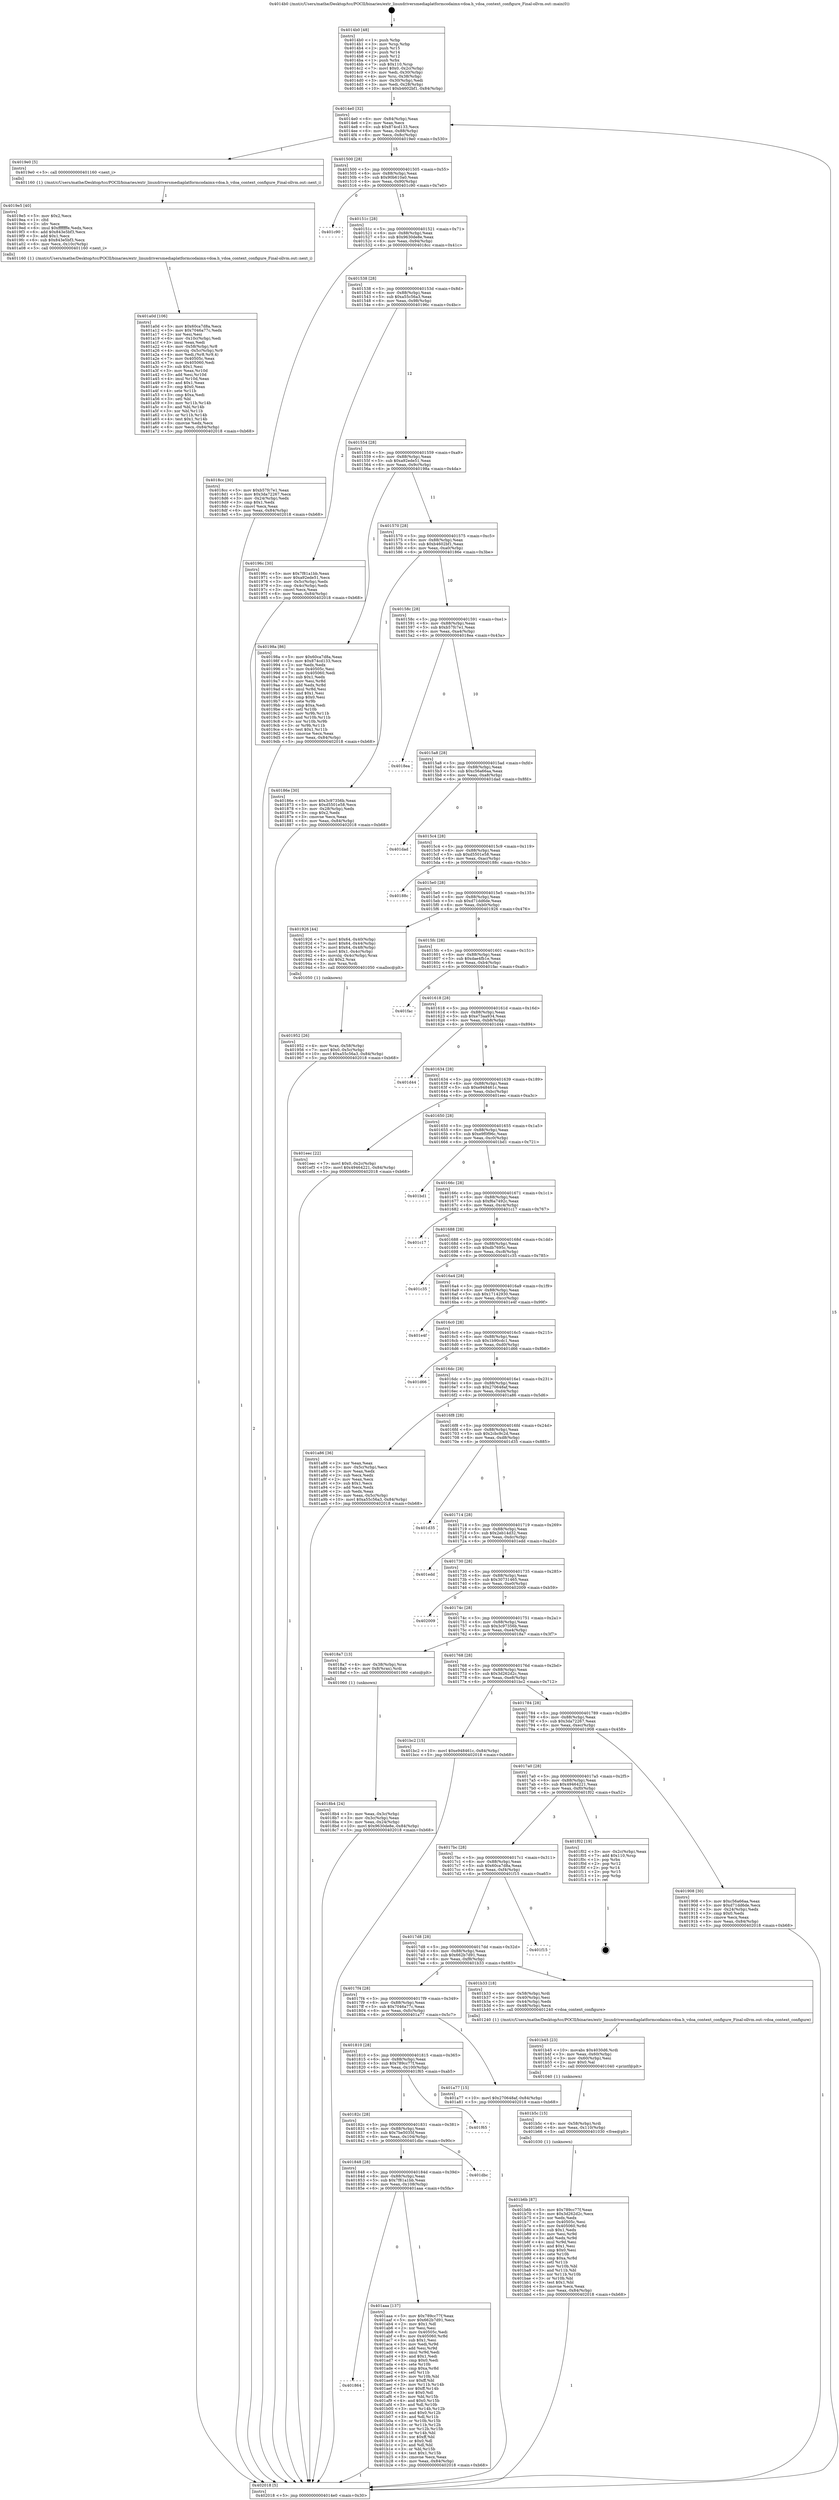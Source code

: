 digraph "0x4014b0" {
  label = "0x4014b0 (/mnt/c/Users/mathe/Desktop/tcc/POCII/binaries/extr_linuxdriversmediaplatformcodaimx-vdoa.h_vdoa_context_configure_Final-ollvm.out::main(0))"
  labelloc = "t"
  node[shape=record]

  Entry [label="",width=0.3,height=0.3,shape=circle,fillcolor=black,style=filled]
  "0x4014e0" [label="{
     0x4014e0 [32]\l
     | [instrs]\l
     &nbsp;&nbsp;0x4014e0 \<+6\>: mov -0x84(%rbp),%eax\l
     &nbsp;&nbsp;0x4014e6 \<+2\>: mov %eax,%ecx\l
     &nbsp;&nbsp;0x4014e8 \<+6\>: sub $0x874cd133,%ecx\l
     &nbsp;&nbsp;0x4014ee \<+6\>: mov %eax,-0x88(%rbp)\l
     &nbsp;&nbsp;0x4014f4 \<+6\>: mov %ecx,-0x8c(%rbp)\l
     &nbsp;&nbsp;0x4014fa \<+6\>: je 00000000004019e0 \<main+0x530\>\l
  }"]
  "0x4019e0" [label="{
     0x4019e0 [5]\l
     | [instrs]\l
     &nbsp;&nbsp;0x4019e0 \<+5\>: call 0000000000401160 \<next_i\>\l
     | [calls]\l
     &nbsp;&nbsp;0x401160 \{1\} (/mnt/c/Users/mathe/Desktop/tcc/POCII/binaries/extr_linuxdriversmediaplatformcodaimx-vdoa.h_vdoa_context_configure_Final-ollvm.out::next_i)\l
  }"]
  "0x401500" [label="{
     0x401500 [28]\l
     | [instrs]\l
     &nbsp;&nbsp;0x401500 \<+5\>: jmp 0000000000401505 \<main+0x55\>\l
     &nbsp;&nbsp;0x401505 \<+6\>: mov -0x88(%rbp),%eax\l
     &nbsp;&nbsp;0x40150b \<+5\>: sub $0x90b610a0,%eax\l
     &nbsp;&nbsp;0x401510 \<+6\>: mov %eax,-0x90(%rbp)\l
     &nbsp;&nbsp;0x401516 \<+6\>: je 0000000000401c90 \<main+0x7e0\>\l
  }"]
  Exit [label="",width=0.3,height=0.3,shape=circle,fillcolor=black,style=filled,peripheries=2]
  "0x401c90" [label="{
     0x401c90\l
  }", style=dashed]
  "0x40151c" [label="{
     0x40151c [28]\l
     | [instrs]\l
     &nbsp;&nbsp;0x40151c \<+5\>: jmp 0000000000401521 \<main+0x71\>\l
     &nbsp;&nbsp;0x401521 \<+6\>: mov -0x88(%rbp),%eax\l
     &nbsp;&nbsp;0x401527 \<+5\>: sub $0x9630de8e,%eax\l
     &nbsp;&nbsp;0x40152c \<+6\>: mov %eax,-0x94(%rbp)\l
     &nbsp;&nbsp;0x401532 \<+6\>: je 00000000004018cc \<main+0x41c\>\l
  }"]
  "0x401b6b" [label="{
     0x401b6b [87]\l
     | [instrs]\l
     &nbsp;&nbsp;0x401b6b \<+5\>: mov $0x789cc77f,%eax\l
     &nbsp;&nbsp;0x401b70 \<+5\>: mov $0x3d262d2c,%ecx\l
     &nbsp;&nbsp;0x401b75 \<+2\>: xor %edx,%edx\l
     &nbsp;&nbsp;0x401b77 \<+7\>: mov 0x40505c,%esi\l
     &nbsp;&nbsp;0x401b7e \<+8\>: mov 0x405060,%r8d\l
     &nbsp;&nbsp;0x401b86 \<+3\>: sub $0x1,%edx\l
     &nbsp;&nbsp;0x401b89 \<+3\>: mov %esi,%r9d\l
     &nbsp;&nbsp;0x401b8c \<+3\>: add %edx,%r9d\l
     &nbsp;&nbsp;0x401b8f \<+4\>: imul %r9d,%esi\l
     &nbsp;&nbsp;0x401b93 \<+3\>: and $0x1,%esi\l
     &nbsp;&nbsp;0x401b96 \<+3\>: cmp $0x0,%esi\l
     &nbsp;&nbsp;0x401b99 \<+4\>: sete %r10b\l
     &nbsp;&nbsp;0x401b9d \<+4\>: cmp $0xa,%r8d\l
     &nbsp;&nbsp;0x401ba1 \<+4\>: setl %r11b\l
     &nbsp;&nbsp;0x401ba5 \<+3\>: mov %r10b,%bl\l
     &nbsp;&nbsp;0x401ba8 \<+3\>: and %r11b,%bl\l
     &nbsp;&nbsp;0x401bab \<+3\>: xor %r11b,%r10b\l
     &nbsp;&nbsp;0x401bae \<+3\>: or %r10b,%bl\l
     &nbsp;&nbsp;0x401bb1 \<+3\>: test $0x1,%bl\l
     &nbsp;&nbsp;0x401bb4 \<+3\>: cmovne %ecx,%eax\l
     &nbsp;&nbsp;0x401bb7 \<+6\>: mov %eax,-0x84(%rbp)\l
     &nbsp;&nbsp;0x401bbd \<+5\>: jmp 0000000000402018 \<main+0xb68\>\l
  }"]
  "0x4018cc" [label="{
     0x4018cc [30]\l
     | [instrs]\l
     &nbsp;&nbsp;0x4018cc \<+5\>: mov $0xb57fc7e1,%eax\l
     &nbsp;&nbsp;0x4018d1 \<+5\>: mov $0x3da72267,%ecx\l
     &nbsp;&nbsp;0x4018d6 \<+3\>: mov -0x24(%rbp),%edx\l
     &nbsp;&nbsp;0x4018d9 \<+3\>: cmp $0x1,%edx\l
     &nbsp;&nbsp;0x4018dc \<+3\>: cmovl %ecx,%eax\l
     &nbsp;&nbsp;0x4018df \<+6\>: mov %eax,-0x84(%rbp)\l
     &nbsp;&nbsp;0x4018e5 \<+5\>: jmp 0000000000402018 \<main+0xb68\>\l
  }"]
  "0x401538" [label="{
     0x401538 [28]\l
     | [instrs]\l
     &nbsp;&nbsp;0x401538 \<+5\>: jmp 000000000040153d \<main+0x8d\>\l
     &nbsp;&nbsp;0x40153d \<+6\>: mov -0x88(%rbp),%eax\l
     &nbsp;&nbsp;0x401543 \<+5\>: sub $0xa55c56a3,%eax\l
     &nbsp;&nbsp;0x401548 \<+6\>: mov %eax,-0x98(%rbp)\l
     &nbsp;&nbsp;0x40154e \<+6\>: je 000000000040196c \<main+0x4bc\>\l
  }"]
  "0x401b5c" [label="{
     0x401b5c [15]\l
     | [instrs]\l
     &nbsp;&nbsp;0x401b5c \<+4\>: mov -0x58(%rbp),%rdi\l
     &nbsp;&nbsp;0x401b60 \<+6\>: mov %eax,-0x110(%rbp)\l
     &nbsp;&nbsp;0x401b66 \<+5\>: call 0000000000401030 \<free@plt\>\l
     | [calls]\l
     &nbsp;&nbsp;0x401030 \{1\} (unknown)\l
  }"]
  "0x40196c" [label="{
     0x40196c [30]\l
     | [instrs]\l
     &nbsp;&nbsp;0x40196c \<+5\>: mov $0x7f81a1bb,%eax\l
     &nbsp;&nbsp;0x401971 \<+5\>: mov $0xa92ede51,%ecx\l
     &nbsp;&nbsp;0x401976 \<+3\>: mov -0x5c(%rbp),%edx\l
     &nbsp;&nbsp;0x401979 \<+3\>: cmp -0x4c(%rbp),%edx\l
     &nbsp;&nbsp;0x40197c \<+3\>: cmovl %ecx,%eax\l
     &nbsp;&nbsp;0x40197f \<+6\>: mov %eax,-0x84(%rbp)\l
     &nbsp;&nbsp;0x401985 \<+5\>: jmp 0000000000402018 \<main+0xb68\>\l
  }"]
  "0x401554" [label="{
     0x401554 [28]\l
     | [instrs]\l
     &nbsp;&nbsp;0x401554 \<+5\>: jmp 0000000000401559 \<main+0xa9\>\l
     &nbsp;&nbsp;0x401559 \<+6\>: mov -0x88(%rbp),%eax\l
     &nbsp;&nbsp;0x40155f \<+5\>: sub $0xa92ede51,%eax\l
     &nbsp;&nbsp;0x401564 \<+6\>: mov %eax,-0x9c(%rbp)\l
     &nbsp;&nbsp;0x40156a \<+6\>: je 000000000040198a \<main+0x4da\>\l
  }"]
  "0x401b45" [label="{
     0x401b45 [23]\l
     | [instrs]\l
     &nbsp;&nbsp;0x401b45 \<+10\>: movabs $0x4030d6,%rdi\l
     &nbsp;&nbsp;0x401b4f \<+3\>: mov %eax,-0x60(%rbp)\l
     &nbsp;&nbsp;0x401b52 \<+3\>: mov -0x60(%rbp),%esi\l
     &nbsp;&nbsp;0x401b55 \<+2\>: mov $0x0,%al\l
     &nbsp;&nbsp;0x401b57 \<+5\>: call 0000000000401040 \<printf@plt\>\l
     | [calls]\l
     &nbsp;&nbsp;0x401040 \{1\} (unknown)\l
  }"]
  "0x40198a" [label="{
     0x40198a [86]\l
     | [instrs]\l
     &nbsp;&nbsp;0x40198a \<+5\>: mov $0x60ca7d8a,%eax\l
     &nbsp;&nbsp;0x40198f \<+5\>: mov $0x874cd133,%ecx\l
     &nbsp;&nbsp;0x401994 \<+2\>: xor %edx,%edx\l
     &nbsp;&nbsp;0x401996 \<+7\>: mov 0x40505c,%esi\l
     &nbsp;&nbsp;0x40199d \<+7\>: mov 0x405060,%edi\l
     &nbsp;&nbsp;0x4019a4 \<+3\>: sub $0x1,%edx\l
     &nbsp;&nbsp;0x4019a7 \<+3\>: mov %esi,%r8d\l
     &nbsp;&nbsp;0x4019aa \<+3\>: add %edx,%r8d\l
     &nbsp;&nbsp;0x4019ad \<+4\>: imul %r8d,%esi\l
     &nbsp;&nbsp;0x4019b1 \<+3\>: and $0x1,%esi\l
     &nbsp;&nbsp;0x4019b4 \<+3\>: cmp $0x0,%esi\l
     &nbsp;&nbsp;0x4019b7 \<+4\>: sete %r9b\l
     &nbsp;&nbsp;0x4019bb \<+3\>: cmp $0xa,%edi\l
     &nbsp;&nbsp;0x4019be \<+4\>: setl %r10b\l
     &nbsp;&nbsp;0x4019c2 \<+3\>: mov %r9b,%r11b\l
     &nbsp;&nbsp;0x4019c5 \<+3\>: and %r10b,%r11b\l
     &nbsp;&nbsp;0x4019c8 \<+3\>: xor %r10b,%r9b\l
     &nbsp;&nbsp;0x4019cb \<+3\>: or %r9b,%r11b\l
     &nbsp;&nbsp;0x4019ce \<+4\>: test $0x1,%r11b\l
     &nbsp;&nbsp;0x4019d2 \<+3\>: cmovne %ecx,%eax\l
     &nbsp;&nbsp;0x4019d5 \<+6\>: mov %eax,-0x84(%rbp)\l
     &nbsp;&nbsp;0x4019db \<+5\>: jmp 0000000000402018 \<main+0xb68\>\l
  }"]
  "0x401570" [label="{
     0x401570 [28]\l
     | [instrs]\l
     &nbsp;&nbsp;0x401570 \<+5\>: jmp 0000000000401575 \<main+0xc5\>\l
     &nbsp;&nbsp;0x401575 \<+6\>: mov -0x88(%rbp),%eax\l
     &nbsp;&nbsp;0x40157b \<+5\>: sub $0xb4602bf1,%eax\l
     &nbsp;&nbsp;0x401580 \<+6\>: mov %eax,-0xa0(%rbp)\l
     &nbsp;&nbsp;0x401586 \<+6\>: je 000000000040186e \<main+0x3be\>\l
  }"]
  "0x401864" [label="{
     0x401864\l
  }", style=dashed]
  "0x40186e" [label="{
     0x40186e [30]\l
     | [instrs]\l
     &nbsp;&nbsp;0x40186e \<+5\>: mov $0x3c97356b,%eax\l
     &nbsp;&nbsp;0x401873 \<+5\>: mov $0xd5501e58,%ecx\l
     &nbsp;&nbsp;0x401878 \<+3\>: mov -0x28(%rbp),%edx\l
     &nbsp;&nbsp;0x40187b \<+3\>: cmp $0x2,%edx\l
     &nbsp;&nbsp;0x40187e \<+3\>: cmovne %ecx,%eax\l
     &nbsp;&nbsp;0x401881 \<+6\>: mov %eax,-0x84(%rbp)\l
     &nbsp;&nbsp;0x401887 \<+5\>: jmp 0000000000402018 \<main+0xb68\>\l
  }"]
  "0x40158c" [label="{
     0x40158c [28]\l
     | [instrs]\l
     &nbsp;&nbsp;0x40158c \<+5\>: jmp 0000000000401591 \<main+0xe1\>\l
     &nbsp;&nbsp;0x401591 \<+6\>: mov -0x88(%rbp),%eax\l
     &nbsp;&nbsp;0x401597 \<+5\>: sub $0xb57fc7e1,%eax\l
     &nbsp;&nbsp;0x40159c \<+6\>: mov %eax,-0xa4(%rbp)\l
     &nbsp;&nbsp;0x4015a2 \<+6\>: je 00000000004018ea \<main+0x43a\>\l
  }"]
  "0x402018" [label="{
     0x402018 [5]\l
     | [instrs]\l
     &nbsp;&nbsp;0x402018 \<+5\>: jmp 00000000004014e0 \<main+0x30\>\l
  }"]
  "0x4014b0" [label="{
     0x4014b0 [48]\l
     | [instrs]\l
     &nbsp;&nbsp;0x4014b0 \<+1\>: push %rbp\l
     &nbsp;&nbsp;0x4014b1 \<+3\>: mov %rsp,%rbp\l
     &nbsp;&nbsp;0x4014b4 \<+2\>: push %r15\l
     &nbsp;&nbsp;0x4014b6 \<+2\>: push %r14\l
     &nbsp;&nbsp;0x4014b8 \<+2\>: push %r12\l
     &nbsp;&nbsp;0x4014ba \<+1\>: push %rbx\l
     &nbsp;&nbsp;0x4014bb \<+7\>: sub $0x110,%rsp\l
     &nbsp;&nbsp;0x4014c2 \<+7\>: movl $0x0,-0x2c(%rbp)\l
     &nbsp;&nbsp;0x4014c9 \<+3\>: mov %edi,-0x30(%rbp)\l
     &nbsp;&nbsp;0x4014cc \<+4\>: mov %rsi,-0x38(%rbp)\l
     &nbsp;&nbsp;0x4014d0 \<+3\>: mov -0x30(%rbp),%edi\l
     &nbsp;&nbsp;0x4014d3 \<+3\>: mov %edi,-0x28(%rbp)\l
     &nbsp;&nbsp;0x4014d6 \<+10\>: movl $0xb4602bf1,-0x84(%rbp)\l
  }"]
  "0x401aaa" [label="{
     0x401aaa [137]\l
     | [instrs]\l
     &nbsp;&nbsp;0x401aaa \<+5\>: mov $0x789cc77f,%eax\l
     &nbsp;&nbsp;0x401aaf \<+5\>: mov $0x662b7d91,%ecx\l
     &nbsp;&nbsp;0x401ab4 \<+2\>: mov $0x1,%dl\l
     &nbsp;&nbsp;0x401ab6 \<+2\>: xor %esi,%esi\l
     &nbsp;&nbsp;0x401ab8 \<+7\>: mov 0x40505c,%edi\l
     &nbsp;&nbsp;0x401abf \<+8\>: mov 0x405060,%r8d\l
     &nbsp;&nbsp;0x401ac7 \<+3\>: sub $0x1,%esi\l
     &nbsp;&nbsp;0x401aca \<+3\>: mov %edi,%r9d\l
     &nbsp;&nbsp;0x401acd \<+3\>: add %esi,%r9d\l
     &nbsp;&nbsp;0x401ad0 \<+4\>: imul %r9d,%edi\l
     &nbsp;&nbsp;0x401ad4 \<+3\>: and $0x1,%edi\l
     &nbsp;&nbsp;0x401ad7 \<+3\>: cmp $0x0,%edi\l
     &nbsp;&nbsp;0x401ada \<+4\>: sete %r10b\l
     &nbsp;&nbsp;0x401ade \<+4\>: cmp $0xa,%r8d\l
     &nbsp;&nbsp;0x401ae2 \<+4\>: setl %r11b\l
     &nbsp;&nbsp;0x401ae6 \<+3\>: mov %r10b,%bl\l
     &nbsp;&nbsp;0x401ae9 \<+3\>: xor $0xff,%bl\l
     &nbsp;&nbsp;0x401aec \<+3\>: mov %r11b,%r14b\l
     &nbsp;&nbsp;0x401aef \<+4\>: xor $0xff,%r14b\l
     &nbsp;&nbsp;0x401af3 \<+3\>: xor $0x0,%dl\l
     &nbsp;&nbsp;0x401af6 \<+3\>: mov %bl,%r15b\l
     &nbsp;&nbsp;0x401af9 \<+4\>: and $0x0,%r15b\l
     &nbsp;&nbsp;0x401afd \<+3\>: and %dl,%r10b\l
     &nbsp;&nbsp;0x401b00 \<+3\>: mov %r14b,%r12b\l
     &nbsp;&nbsp;0x401b03 \<+4\>: and $0x0,%r12b\l
     &nbsp;&nbsp;0x401b07 \<+3\>: and %dl,%r11b\l
     &nbsp;&nbsp;0x401b0a \<+3\>: or %r10b,%r15b\l
     &nbsp;&nbsp;0x401b0d \<+3\>: or %r11b,%r12b\l
     &nbsp;&nbsp;0x401b10 \<+3\>: xor %r12b,%r15b\l
     &nbsp;&nbsp;0x401b13 \<+3\>: or %r14b,%bl\l
     &nbsp;&nbsp;0x401b16 \<+3\>: xor $0xff,%bl\l
     &nbsp;&nbsp;0x401b19 \<+3\>: or $0x0,%dl\l
     &nbsp;&nbsp;0x401b1c \<+2\>: and %dl,%bl\l
     &nbsp;&nbsp;0x401b1e \<+3\>: or %bl,%r15b\l
     &nbsp;&nbsp;0x401b21 \<+4\>: test $0x1,%r15b\l
     &nbsp;&nbsp;0x401b25 \<+3\>: cmovne %ecx,%eax\l
     &nbsp;&nbsp;0x401b28 \<+6\>: mov %eax,-0x84(%rbp)\l
     &nbsp;&nbsp;0x401b2e \<+5\>: jmp 0000000000402018 \<main+0xb68\>\l
  }"]
  "0x4018ea" [label="{
     0x4018ea\l
  }", style=dashed]
  "0x4015a8" [label="{
     0x4015a8 [28]\l
     | [instrs]\l
     &nbsp;&nbsp;0x4015a8 \<+5\>: jmp 00000000004015ad \<main+0xfd\>\l
     &nbsp;&nbsp;0x4015ad \<+6\>: mov -0x88(%rbp),%eax\l
     &nbsp;&nbsp;0x4015b3 \<+5\>: sub $0xc56a66aa,%eax\l
     &nbsp;&nbsp;0x4015b8 \<+6\>: mov %eax,-0xa8(%rbp)\l
     &nbsp;&nbsp;0x4015be \<+6\>: je 0000000000401dad \<main+0x8fd\>\l
  }"]
  "0x401848" [label="{
     0x401848 [28]\l
     | [instrs]\l
     &nbsp;&nbsp;0x401848 \<+5\>: jmp 000000000040184d \<main+0x39d\>\l
     &nbsp;&nbsp;0x40184d \<+6\>: mov -0x88(%rbp),%eax\l
     &nbsp;&nbsp;0x401853 \<+5\>: sub $0x7f81a1bb,%eax\l
     &nbsp;&nbsp;0x401858 \<+6\>: mov %eax,-0x108(%rbp)\l
     &nbsp;&nbsp;0x40185e \<+6\>: je 0000000000401aaa \<main+0x5fa\>\l
  }"]
  "0x401dad" [label="{
     0x401dad\l
  }", style=dashed]
  "0x4015c4" [label="{
     0x4015c4 [28]\l
     | [instrs]\l
     &nbsp;&nbsp;0x4015c4 \<+5\>: jmp 00000000004015c9 \<main+0x119\>\l
     &nbsp;&nbsp;0x4015c9 \<+6\>: mov -0x88(%rbp),%eax\l
     &nbsp;&nbsp;0x4015cf \<+5\>: sub $0xd5501e58,%eax\l
     &nbsp;&nbsp;0x4015d4 \<+6\>: mov %eax,-0xac(%rbp)\l
     &nbsp;&nbsp;0x4015da \<+6\>: je 000000000040188c \<main+0x3dc\>\l
  }"]
  "0x401dbc" [label="{
     0x401dbc\l
  }", style=dashed]
  "0x40188c" [label="{
     0x40188c\l
  }", style=dashed]
  "0x4015e0" [label="{
     0x4015e0 [28]\l
     | [instrs]\l
     &nbsp;&nbsp;0x4015e0 \<+5\>: jmp 00000000004015e5 \<main+0x135\>\l
     &nbsp;&nbsp;0x4015e5 \<+6\>: mov -0x88(%rbp),%eax\l
     &nbsp;&nbsp;0x4015eb \<+5\>: sub $0xd71dd6de,%eax\l
     &nbsp;&nbsp;0x4015f0 \<+6\>: mov %eax,-0xb0(%rbp)\l
     &nbsp;&nbsp;0x4015f6 \<+6\>: je 0000000000401926 \<main+0x476\>\l
  }"]
  "0x40182c" [label="{
     0x40182c [28]\l
     | [instrs]\l
     &nbsp;&nbsp;0x40182c \<+5\>: jmp 0000000000401831 \<main+0x381\>\l
     &nbsp;&nbsp;0x401831 \<+6\>: mov -0x88(%rbp),%eax\l
     &nbsp;&nbsp;0x401837 \<+5\>: sub $0x7be5035f,%eax\l
     &nbsp;&nbsp;0x40183c \<+6\>: mov %eax,-0x104(%rbp)\l
     &nbsp;&nbsp;0x401842 \<+6\>: je 0000000000401dbc \<main+0x90c\>\l
  }"]
  "0x401926" [label="{
     0x401926 [44]\l
     | [instrs]\l
     &nbsp;&nbsp;0x401926 \<+7\>: movl $0x64,-0x40(%rbp)\l
     &nbsp;&nbsp;0x40192d \<+7\>: movl $0x64,-0x44(%rbp)\l
     &nbsp;&nbsp;0x401934 \<+7\>: movl $0x64,-0x48(%rbp)\l
     &nbsp;&nbsp;0x40193b \<+7\>: movl $0x1,-0x4c(%rbp)\l
     &nbsp;&nbsp;0x401942 \<+4\>: movslq -0x4c(%rbp),%rax\l
     &nbsp;&nbsp;0x401946 \<+4\>: shl $0x2,%rax\l
     &nbsp;&nbsp;0x40194a \<+3\>: mov %rax,%rdi\l
     &nbsp;&nbsp;0x40194d \<+5\>: call 0000000000401050 \<malloc@plt\>\l
     | [calls]\l
     &nbsp;&nbsp;0x401050 \{1\} (unknown)\l
  }"]
  "0x4015fc" [label="{
     0x4015fc [28]\l
     | [instrs]\l
     &nbsp;&nbsp;0x4015fc \<+5\>: jmp 0000000000401601 \<main+0x151\>\l
     &nbsp;&nbsp;0x401601 \<+6\>: mov -0x88(%rbp),%eax\l
     &nbsp;&nbsp;0x401607 \<+5\>: sub $0xdae4fb1e,%eax\l
     &nbsp;&nbsp;0x40160c \<+6\>: mov %eax,-0xb4(%rbp)\l
     &nbsp;&nbsp;0x401612 \<+6\>: je 0000000000401fac \<main+0xafc\>\l
  }"]
  "0x401f65" [label="{
     0x401f65\l
  }", style=dashed]
  "0x401fac" [label="{
     0x401fac\l
  }", style=dashed]
  "0x401618" [label="{
     0x401618 [28]\l
     | [instrs]\l
     &nbsp;&nbsp;0x401618 \<+5\>: jmp 000000000040161d \<main+0x16d\>\l
     &nbsp;&nbsp;0x40161d \<+6\>: mov -0x88(%rbp),%eax\l
     &nbsp;&nbsp;0x401623 \<+5\>: sub $0xe73aa934,%eax\l
     &nbsp;&nbsp;0x401628 \<+6\>: mov %eax,-0xb8(%rbp)\l
     &nbsp;&nbsp;0x40162e \<+6\>: je 0000000000401d44 \<main+0x894\>\l
  }"]
  "0x401810" [label="{
     0x401810 [28]\l
     | [instrs]\l
     &nbsp;&nbsp;0x401810 \<+5\>: jmp 0000000000401815 \<main+0x365\>\l
     &nbsp;&nbsp;0x401815 \<+6\>: mov -0x88(%rbp),%eax\l
     &nbsp;&nbsp;0x40181b \<+5\>: sub $0x789cc77f,%eax\l
     &nbsp;&nbsp;0x401820 \<+6\>: mov %eax,-0x100(%rbp)\l
     &nbsp;&nbsp;0x401826 \<+6\>: je 0000000000401f65 \<main+0xab5\>\l
  }"]
  "0x401d44" [label="{
     0x401d44\l
  }", style=dashed]
  "0x401634" [label="{
     0x401634 [28]\l
     | [instrs]\l
     &nbsp;&nbsp;0x401634 \<+5\>: jmp 0000000000401639 \<main+0x189\>\l
     &nbsp;&nbsp;0x401639 \<+6\>: mov -0x88(%rbp),%eax\l
     &nbsp;&nbsp;0x40163f \<+5\>: sub $0xe948461c,%eax\l
     &nbsp;&nbsp;0x401644 \<+6\>: mov %eax,-0xbc(%rbp)\l
     &nbsp;&nbsp;0x40164a \<+6\>: je 0000000000401eec \<main+0xa3c\>\l
  }"]
  "0x401a77" [label="{
     0x401a77 [15]\l
     | [instrs]\l
     &nbsp;&nbsp;0x401a77 \<+10\>: movl $0x270648af,-0x84(%rbp)\l
     &nbsp;&nbsp;0x401a81 \<+5\>: jmp 0000000000402018 \<main+0xb68\>\l
  }"]
  "0x401eec" [label="{
     0x401eec [22]\l
     | [instrs]\l
     &nbsp;&nbsp;0x401eec \<+7\>: movl $0x0,-0x2c(%rbp)\l
     &nbsp;&nbsp;0x401ef3 \<+10\>: movl $0x49464221,-0x84(%rbp)\l
     &nbsp;&nbsp;0x401efd \<+5\>: jmp 0000000000402018 \<main+0xb68\>\l
  }"]
  "0x401650" [label="{
     0x401650 [28]\l
     | [instrs]\l
     &nbsp;&nbsp;0x401650 \<+5\>: jmp 0000000000401655 \<main+0x1a5\>\l
     &nbsp;&nbsp;0x401655 \<+6\>: mov -0x88(%rbp),%eax\l
     &nbsp;&nbsp;0x40165b \<+5\>: sub $0xe9f0f96c,%eax\l
     &nbsp;&nbsp;0x401660 \<+6\>: mov %eax,-0xc0(%rbp)\l
     &nbsp;&nbsp;0x401666 \<+6\>: je 0000000000401bd1 \<main+0x721\>\l
  }"]
  "0x4017f4" [label="{
     0x4017f4 [28]\l
     | [instrs]\l
     &nbsp;&nbsp;0x4017f4 \<+5\>: jmp 00000000004017f9 \<main+0x349\>\l
     &nbsp;&nbsp;0x4017f9 \<+6\>: mov -0x88(%rbp),%eax\l
     &nbsp;&nbsp;0x4017ff \<+5\>: sub $0x7046a77c,%eax\l
     &nbsp;&nbsp;0x401804 \<+6\>: mov %eax,-0xfc(%rbp)\l
     &nbsp;&nbsp;0x40180a \<+6\>: je 0000000000401a77 \<main+0x5c7\>\l
  }"]
  "0x401bd1" [label="{
     0x401bd1\l
  }", style=dashed]
  "0x40166c" [label="{
     0x40166c [28]\l
     | [instrs]\l
     &nbsp;&nbsp;0x40166c \<+5\>: jmp 0000000000401671 \<main+0x1c1\>\l
     &nbsp;&nbsp;0x401671 \<+6\>: mov -0x88(%rbp),%eax\l
     &nbsp;&nbsp;0x401677 \<+5\>: sub $0xf6a7492c,%eax\l
     &nbsp;&nbsp;0x40167c \<+6\>: mov %eax,-0xc4(%rbp)\l
     &nbsp;&nbsp;0x401682 \<+6\>: je 0000000000401c17 \<main+0x767\>\l
  }"]
  "0x401b33" [label="{
     0x401b33 [18]\l
     | [instrs]\l
     &nbsp;&nbsp;0x401b33 \<+4\>: mov -0x58(%rbp),%rdi\l
     &nbsp;&nbsp;0x401b37 \<+3\>: mov -0x40(%rbp),%esi\l
     &nbsp;&nbsp;0x401b3a \<+3\>: mov -0x44(%rbp),%edx\l
     &nbsp;&nbsp;0x401b3d \<+3\>: mov -0x48(%rbp),%ecx\l
     &nbsp;&nbsp;0x401b40 \<+5\>: call 0000000000401240 \<vdoa_context_configure\>\l
     | [calls]\l
     &nbsp;&nbsp;0x401240 \{1\} (/mnt/c/Users/mathe/Desktop/tcc/POCII/binaries/extr_linuxdriversmediaplatformcodaimx-vdoa.h_vdoa_context_configure_Final-ollvm.out::vdoa_context_configure)\l
  }"]
  "0x401c17" [label="{
     0x401c17\l
  }", style=dashed]
  "0x401688" [label="{
     0x401688 [28]\l
     | [instrs]\l
     &nbsp;&nbsp;0x401688 \<+5\>: jmp 000000000040168d \<main+0x1dd\>\l
     &nbsp;&nbsp;0x40168d \<+6\>: mov -0x88(%rbp),%eax\l
     &nbsp;&nbsp;0x401693 \<+5\>: sub $0xdb7695c,%eax\l
     &nbsp;&nbsp;0x401698 \<+6\>: mov %eax,-0xc8(%rbp)\l
     &nbsp;&nbsp;0x40169e \<+6\>: je 0000000000401c35 \<main+0x785\>\l
  }"]
  "0x4017d8" [label="{
     0x4017d8 [28]\l
     | [instrs]\l
     &nbsp;&nbsp;0x4017d8 \<+5\>: jmp 00000000004017dd \<main+0x32d\>\l
     &nbsp;&nbsp;0x4017dd \<+6\>: mov -0x88(%rbp),%eax\l
     &nbsp;&nbsp;0x4017e3 \<+5\>: sub $0x662b7d91,%eax\l
     &nbsp;&nbsp;0x4017e8 \<+6\>: mov %eax,-0xf8(%rbp)\l
     &nbsp;&nbsp;0x4017ee \<+6\>: je 0000000000401b33 \<main+0x683\>\l
  }"]
  "0x401c35" [label="{
     0x401c35\l
  }", style=dashed]
  "0x4016a4" [label="{
     0x4016a4 [28]\l
     | [instrs]\l
     &nbsp;&nbsp;0x4016a4 \<+5\>: jmp 00000000004016a9 \<main+0x1f9\>\l
     &nbsp;&nbsp;0x4016a9 \<+6\>: mov -0x88(%rbp),%eax\l
     &nbsp;&nbsp;0x4016af \<+5\>: sub $0x17142930,%eax\l
     &nbsp;&nbsp;0x4016b4 \<+6\>: mov %eax,-0xcc(%rbp)\l
     &nbsp;&nbsp;0x4016ba \<+6\>: je 0000000000401e4f \<main+0x99f\>\l
  }"]
  "0x401f15" [label="{
     0x401f15\l
  }", style=dashed]
  "0x401e4f" [label="{
     0x401e4f\l
  }", style=dashed]
  "0x4016c0" [label="{
     0x4016c0 [28]\l
     | [instrs]\l
     &nbsp;&nbsp;0x4016c0 \<+5\>: jmp 00000000004016c5 \<main+0x215\>\l
     &nbsp;&nbsp;0x4016c5 \<+6\>: mov -0x88(%rbp),%eax\l
     &nbsp;&nbsp;0x4016cb \<+5\>: sub $0x1b90cdc1,%eax\l
     &nbsp;&nbsp;0x4016d0 \<+6\>: mov %eax,-0xd0(%rbp)\l
     &nbsp;&nbsp;0x4016d6 \<+6\>: je 0000000000401d66 \<main+0x8b6\>\l
  }"]
  "0x4017bc" [label="{
     0x4017bc [28]\l
     | [instrs]\l
     &nbsp;&nbsp;0x4017bc \<+5\>: jmp 00000000004017c1 \<main+0x311\>\l
     &nbsp;&nbsp;0x4017c1 \<+6\>: mov -0x88(%rbp),%eax\l
     &nbsp;&nbsp;0x4017c7 \<+5\>: sub $0x60ca7d8a,%eax\l
     &nbsp;&nbsp;0x4017cc \<+6\>: mov %eax,-0xf4(%rbp)\l
     &nbsp;&nbsp;0x4017d2 \<+6\>: je 0000000000401f15 \<main+0xa65\>\l
  }"]
  "0x401d66" [label="{
     0x401d66\l
  }", style=dashed]
  "0x4016dc" [label="{
     0x4016dc [28]\l
     | [instrs]\l
     &nbsp;&nbsp;0x4016dc \<+5\>: jmp 00000000004016e1 \<main+0x231\>\l
     &nbsp;&nbsp;0x4016e1 \<+6\>: mov -0x88(%rbp),%eax\l
     &nbsp;&nbsp;0x4016e7 \<+5\>: sub $0x270648af,%eax\l
     &nbsp;&nbsp;0x4016ec \<+6\>: mov %eax,-0xd4(%rbp)\l
     &nbsp;&nbsp;0x4016f2 \<+6\>: je 0000000000401a86 \<main+0x5d6\>\l
  }"]
  "0x401f02" [label="{
     0x401f02 [19]\l
     | [instrs]\l
     &nbsp;&nbsp;0x401f02 \<+3\>: mov -0x2c(%rbp),%eax\l
     &nbsp;&nbsp;0x401f05 \<+7\>: add $0x110,%rsp\l
     &nbsp;&nbsp;0x401f0c \<+1\>: pop %rbx\l
     &nbsp;&nbsp;0x401f0d \<+2\>: pop %r12\l
     &nbsp;&nbsp;0x401f0f \<+2\>: pop %r14\l
     &nbsp;&nbsp;0x401f11 \<+2\>: pop %r15\l
     &nbsp;&nbsp;0x401f13 \<+1\>: pop %rbp\l
     &nbsp;&nbsp;0x401f14 \<+1\>: ret\l
  }"]
  "0x401a86" [label="{
     0x401a86 [36]\l
     | [instrs]\l
     &nbsp;&nbsp;0x401a86 \<+2\>: xor %eax,%eax\l
     &nbsp;&nbsp;0x401a88 \<+3\>: mov -0x5c(%rbp),%ecx\l
     &nbsp;&nbsp;0x401a8b \<+2\>: mov %eax,%edx\l
     &nbsp;&nbsp;0x401a8d \<+2\>: sub %ecx,%edx\l
     &nbsp;&nbsp;0x401a8f \<+2\>: mov %eax,%ecx\l
     &nbsp;&nbsp;0x401a91 \<+3\>: sub $0x1,%ecx\l
     &nbsp;&nbsp;0x401a94 \<+2\>: add %ecx,%edx\l
     &nbsp;&nbsp;0x401a96 \<+2\>: sub %edx,%eax\l
     &nbsp;&nbsp;0x401a98 \<+3\>: mov %eax,-0x5c(%rbp)\l
     &nbsp;&nbsp;0x401a9b \<+10\>: movl $0xa55c56a3,-0x84(%rbp)\l
     &nbsp;&nbsp;0x401aa5 \<+5\>: jmp 0000000000402018 \<main+0xb68\>\l
  }"]
  "0x4016f8" [label="{
     0x4016f8 [28]\l
     | [instrs]\l
     &nbsp;&nbsp;0x4016f8 \<+5\>: jmp 00000000004016fd \<main+0x24d\>\l
     &nbsp;&nbsp;0x4016fd \<+6\>: mov -0x88(%rbp),%eax\l
     &nbsp;&nbsp;0x401703 \<+5\>: sub $0x2cbc9c2d,%eax\l
     &nbsp;&nbsp;0x401708 \<+6\>: mov %eax,-0xd8(%rbp)\l
     &nbsp;&nbsp;0x40170e \<+6\>: je 0000000000401d35 \<main+0x885\>\l
  }"]
  "0x401a0d" [label="{
     0x401a0d [106]\l
     | [instrs]\l
     &nbsp;&nbsp;0x401a0d \<+5\>: mov $0x60ca7d8a,%ecx\l
     &nbsp;&nbsp;0x401a12 \<+5\>: mov $0x7046a77c,%edx\l
     &nbsp;&nbsp;0x401a17 \<+2\>: xor %esi,%esi\l
     &nbsp;&nbsp;0x401a19 \<+6\>: mov -0x10c(%rbp),%edi\l
     &nbsp;&nbsp;0x401a1f \<+3\>: imul %eax,%edi\l
     &nbsp;&nbsp;0x401a22 \<+4\>: mov -0x58(%rbp),%r8\l
     &nbsp;&nbsp;0x401a26 \<+4\>: movslq -0x5c(%rbp),%r9\l
     &nbsp;&nbsp;0x401a2a \<+4\>: mov %edi,(%r8,%r9,4)\l
     &nbsp;&nbsp;0x401a2e \<+7\>: mov 0x40505c,%eax\l
     &nbsp;&nbsp;0x401a35 \<+7\>: mov 0x405060,%edi\l
     &nbsp;&nbsp;0x401a3c \<+3\>: sub $0x1,%esi\l
     &nbsp;&nbsp;0x401a3f \<+3\>: mov %eax,%r10d\l
     &nbsp;&nbsp;0x401a42 \<+3\>: add %esi,%r10d\l
     &nbsp;&nbsp;0x401a45 \<+4\>: imul %r10d,%eax\l
     &nbsp;&nbsp;0x401a49 \<+3\>: and $0x1,%eax\l
     &nbsp;&nbsp;0x401a4c \<+3\>: cmp $0x0,%eax\l
     &nbsp;&nbsp;0x401a4f \<+4\>: sete %r11b\l
     &nbsp;&nbsp;0x401a53 \<+3\>: cmp $0xa,%edi\l
     &nbsp;&nbsp;0x401a56 \<+3\>: setl %bl\l
     &nbsp;&nbsp;0x401a59 \<+3\>: mov %r11b,%r14b\l
     &nbsp;&nbsp;0x401a5c \<+3\>: and %bl,%r14b\l
     &nbsp;&nbsp;0x401a5f \<+3\>: xor %bl,%r11b\l
     &nbsp;&nbsp;0x401a62 \<+3\>: or %r11b,%r14b\l
     &nbsp;&nbsp;0x401a65 \<+4\>: test $0x1,%r14b\l
     &nbsp;&nbsp;0x401a69 \<+3\>: cmovne %edx,%ecx\l
     &nbsp;&nbsp;0x401a6c \<+6\>: mov %ecx,-0x84(%rbp)\l
     &nbsp;&nbsp;0x401a72 \<+5\>: jmp 0000000000402018 \<main+0xb68\>\l
  }"]
  "0x401d35" [label="{
     0x401d35\l
  }", style=dashed]
  "0x401714" [label="{
     0x401714 [28]\l
     | [instrs]\l
     &nbsp;&nbsp;0x401714 \<+5\>: jmp 0000000000401719 \<main+0x269\>\l
     &nbsp;&nbsp;0x401719 \<+6\>: mov -0x88(%rbp),%eax\l
     &nbsp;&nbsp;0x40171f \<+5\>: sub $0x2eb14d32,%eax\l
     &nbsp;&nbsp;0x401724 \<+6\>: mov %eax,-0xdc(%rbp)\l
     &nbsp;&nbsp;0x40172a \<+6\>: je 0000000000401edd \<main+0xa2d\>\l
  }"]
  "0x4019e5" [label="{
     0x4019e5 [40]\l
     | [instrs]\l
     &nbsp;&nbsp;0x4019e5 \<+5\>: mov $0x2,%ecx\l
     &nbsp;&nbsp;0x4019ea \<+1\>: cltd\l
     &nbsp;&nbsp;0x4019eb \<+2\>: idiv %ecx\l
     &nbsp;&nbsp;0x4019ed \<+6\>: imul $0xfffffffe,%edx,%ecx\l
     &nbsp;&nbsp;0x4019f3 \<+6\>: add $0x843e5bf3,%ecx\l
     &nbsp;&nbsp;0x4019f9 \<+3\>: add $0x1,%ecx\l
     &nbsp;&nbsp;0x4019fc \<+6\>: sub $0x843e5bf3,%ecx\l
     &nbsp;&nbsp;0x401a02 \<+6\>: mov %ecx,-0x10c(%rbp)\l
     &nbsp;&nbsp;0x401a08 \<+5\>: call 0000000000401160 \<next_i\>\l
     | [calls]\l
     &nbsp;&nbsp;0x401160 \{1\} (/mnt/c/Users/mathe/Desktop/tcc/POCII/binaries/extr_linuxdriversmediaplatformcodaimx-vdoa.h_vdoa_context_configure_Final-ollvm.out::next_i)\l
  }"]
  "0x401edd" [label="{
     0x401edd\l
  }", style=dashed]
  "0x401730" [label="{
     0x401730 [28]\l
     | [instrs]\l
     &nbsp;&nbsp;0x401730 \<+5\>: jmp 0000000000401735 \<main+0x285\>\l
     &nbsp;&nbsp;0x401735 \<+6\>: mov -0x88(%rbp),%eax\l
     &nbsp;&nbsp;0x40173b \<+5\>: sub $0x30731465,%eax\l
     &nbsp;&nbsp;0x401740 \<+6\>: mov %eax,-0xe0(%rbp)\l
     &nbsp;&nbsp;0x401746 \<+6\>: je 0000000000402009 \<main+0xb59\>\l
  }"]
  "0x401952" [label="{
     0x401952 [26]\l
     | [instrs]\l
     &nbsp;&nbsp;0x401952 \<+4\>: mov %rax,-0x58(%rbp)\l
     &nbsp;&nbsp;0x401956 \<+7\>: movl $0x0,-0x5c(%rbp)\l
     &nbsp;&nbsp;0x40195d \<+10\>: movl $0xa55c56a3,-0x84(%rbp)\l
     &nbsp;&nbsp;0x401967 \<+5\>: jmp 0000000000402018 \<main+0xb68\>\l
  }"]
  "0x402009" [label="{
     0x402009\l
  }", style=dashed]
  "0x40174c" [label="{
     0x40174c [28]\l
     | [instrs]\l
     &nbsp;&nbsp;0x40174c \<+5\>: jmp 0000000000401751 \<main+0x2a1\>\l
     &nbsp;&nbsp;0x401751 \<+6\>: mov -0x88(%rbp),%eax\l
     &nbsp;&nbsp;0x401757 \<+5\>: sub $0x3c97356b,%eax\l
     &nbsp;&nbsp;0x40175c \<+6\>: mov %eax,-0xe4(%rbp)\l
     &nbsp;&nbsp;0x401762 \<+6\>: je 00000000004018a7 \<main+0x3f7\>\l
  }"]
  "0x4017a0" [label="{
     0x4017a0 [28]\l
     | [instrs]\l
     &nbsp;&nbsp;0x4017a0 \<+5\>: jmp 00000000004017a5 \<main+0x2f5\>\l
     &nbsp;&nbsp;0x4017a5 \<+6\>: mov -0x88(%rbp),%eax\l
     &nbsp;&nbsp;0x4017ab \<+5\>: sub $0x49464221,%eax\l
     &nbsp;&nbsp;0x4017b0 \<+6\>: mov %eax,-0xf0(%rbp)\l
     &nbsp;&nbsp;0x4017b6 \<+6\>: je 0000000000401f02 \<main+0xa52\>\l
  }"]
  "0x4018a7" [label="{
     0x4018a7 [13]\l
     | [instrs]\l
     &nbsp;&nbsp;0x4018a7 \<+4\>: mov -0x38(%rbp),%rax\l
     &nbsp;&nbsp;0x4018ab \<+4\>: mov 0x8(%rax),%rdi\l
     &nbsp;&nbsp;0x4018af \<+5\>: call 0000000000401060 \<atoi@plt\>\l
     | [calls]\l
     &nbsp;&nbsp;0x401060 \{1\} (unknown)\l
  }"]
  "0x401768" [label="{
     0x401768 [28]\l
     | [instrs]\l
     &nbsp;&nbsp;0x401768 \<+5\>: jmp 000000000040176d \<main+0x2bd\>\l
     &nbsp;&nbsp;0x40176d \<+6\>: mov -0x88(%rbp),%eax\l
     &nbsp;&nbsp;0x401773 \<+5\>: sub $0x3d262d2c,%eax\l
     &nbsp;&nbsp;0x401778 \<+6\>: mov %eax,-0xe8(%rbp)\l
     &nbsp;&nbsp;0x40177e \<+6\>: je 0000000000401bc2 \<main+0x712\>\l
  }"]
  "0x4018b4" [label="{
     0x4018b4 [24]\l
     | [instrs]\l
     &nbsp;&nbsp;0x4018b4 \<+3\>: mov %eax,-0x3c(%rbp)\l
     &nbsp;&nbsp;0x4018b7 \<+3\>: mov -0x3c(%rbp),%eax\l
     &nbsp;&nbsp;0x4018ba \<+3\>: mov %eax,-0x24(%rbp)\l
     &nbsp;&nbsp;0x4018bd \<+10\>: movl $0x9630de8e,-0x84(%rbp)\l
     &nbsp;&nbsp;0x4018c7 \<+5\>: jmp 0000000000402018 \<main+0xb68\>\l
  }"]
  "0x401908" [label="{
     0x401908 [30]\l
     | [instrs]\l
     &nbsp;&nbsp;0x401908 \<+5\>: mov $0xc56a66aa,%eax\l
     &nbsp;&nbsp;0x40190d \<+5\>: mov $0xd71dd6de,%ecx\l
     &nbsp;&nbsp;0x401912 \<+3\>: mov -0x24(%rbp),%edx\l
     &nbsp;&nbsp;0x401915 \<+3\>: cmp $0x0,%edx\l
     &nbsp;&nbsp;0x401918 \<+3\>: cmove %ecx,%eax\l
     &nbsp;&nbsp;0x40191b \<+6\>: mov %eax,-0x84(%rbp)\l
     &nbsp;&nbsp;0x401921 \<+5\>: jmp 0000000000402018 \<main+0xb68\>\l
  }"]
  "0x401bc2" [label="{
     0x401bc2 [15]\l
     | [instrs]\l
     &nbsp;&nbsp;0x401bc2 \<+10\>: movl $0xe948461c,-0x84(%rbp)\l
     &nbsp;&nbsp;0x401bcc \<+5\>: jmp 0000000000402018 \<main+0xb68\>\l
  }"]
  "0x401784" [label="{
     0x401784 [28]\l
     | [instrs]\l
     &nbsp;&nbsp;0x401784 \<+5\>: jmp 0000000000401789 \<main+0x2d9\>\l
     &nbsp;&nbsp;0x401789 \<+6\>: mov -0x88(%rbp),%eax\l
     &nbsp;&nbsp;0x40178f \<+5\>: sub $0x3da72267,%eax\l
     &nbsp;&nbsp;0x401794 \<+6\>: mov %eax,-0xec(%rbp)\l
     &nbsp;&nbsp;0x40179a \<+6\>: je 0000000000401908 \<main+0x458\>\l
  }"]
  Entry -> "0x4014b0" [label=" 1"]
  "0x4014e0" -> "0x4019e0" [label=" 1"]
  "0x4014e0" -> "0x401500" [label=" 15"]
  "0x401f02" -> Exit [label=" 1"]
  "0x401500" -> "0x401c90" [label=" 0"]
  "0x401500" -> "0x40151c" [label=" 15"]
  "0x401eec" -> "0x402018" [label=" 1"]
  "0x40151c" -> "0x4018cc" [label=" 1"]
  "0x40151c" -> "0x401538" [label=" 14"]
  "0x401bc2" -> "0x402018" [label=" 1"]
  "0x401538" -> "0x40196c" [label=" 2"]
  "0x401538" -> "0x401554" [label=" 12"]
  "0x401b6b" -> "0x402018" [label=" 1"]
  "0x401554" -> "0x40198a" [label=" 1"]
  "0x401554" -> "0x401570" [label=" 11"]
  "0x401b5c" -> "0x401b6b" [label=" 1"]
  "0x401570" -> "0x40186e" [label=" 1"]
  "0x401570" -> "0x40158c" [label=" 10"]
  "0x40186e" -> "0x402018" [label=" 1"]
  "0x4014b0" -> "0x4014e0" [label=" 1"]
  "0x402018" -> "0x4014e0" [label=" 15"]
  "0x401b45" -> "0x401b5c" [label=" 1"]
  "0x40158c" -> "0x4018ea" [label=" 0"]
  "0x40158c" -> "0x4015a8" [label=" 10"]
  "0x401b33" -> "0x401b45" [label=" 1"]
  "0x4015a8" -> "0x401dad" [label=" 0"]
  "0x4015a8" -> "0x4015c4" [label=" 10"]
  "0x401848" -> "0x401864" [label=" 0"]
  "0x4015c4" -> "0x40188c" [label=" 0"]
  "0x4015c4" -> "0x4015e0" [label=" 10"]
  "0x401848" -> "0x401aaa" [label=" 1"]
  "0x4015e0" -> "0x401926" [label=" 1"]
  "0x4015e0" -> "0x4015fc" [label=" 9"]
  "0x40182c" -> "0x401848" [label=" 1"]
  "0x4015fc" -> "0x401fac" [label=" 0"]
  "0x4015fc" -> "0x401618" [label=" 9"]
  "0x40182c" -> "0x401dbc" [label=" 0"]
  "0x401618" -> "0x401d44" [label=" 0"]
  "0x401618" -> "0x401634" [label=" 9"]
  "0x401810" -> "0x40182c" [label=" 1"]
  "0x401634" -> "0x401eec" [label=" 1"]
  "0x401634" -> "0x401650" [label=" 8"]
  "0x401810" -> "0x401f65" [label=" 0"]
  "0x401650" -> "0x401bd1" [label=" 0"]
  "0x401650" -> "0x40166c" [label=" 8"]
  "0x401a86" -> "0x402018" [label=" 1"]
  "0x40166c" -> "0x401c17" [label=" 0"]
  "0x40166c" -> "0x401688" [label=" 8"]
  "0x401a77" -> "0x402018" [label=" 1"]
  "0x401688" -> "0x401c35" [label=" 0"]
  "0x401688" -> "0x4016a4" [label=" 8"]
  "0x4017f4" -> "0x401a77" [label=" 1"]
  "0x4016a4" -> "0x401e4f" [label=" 0"]
  "0x4016a4" -> "0x4016c0" [label=" 8"]
  "0x401aaa" -> "0x402018" [label=" 1"]
  "0x4016c0" -> "0x401d66" [label=" 0"]
  "0x4016c0" -> "0x4016dc" [label=" 8"]
  "0x4017d8" -> "0x401b33" [label=" 1"]
  "0x4016dc" -> "0x401a86" [label=" 1"]
  "0x4016dc" -> "0x4016f8" [label=" 7"]
  "0x4017f4" -> "0x401810" [label=" 1"]
  "0x4016f8" -> "0x401d35" [label=" 0"]
  "0x4016f8" -> "0x401714" [label=" 7"]
  "0x4017bc" -> "0x401f15" [label=" 0"]
  "0x401714" -> "0x401edd" [label=" 0"]
  "0x401714" -> "0x401730" [label=" 7"]
  "0x4017d8" -> "0x4017f4" [label=" 2"]
  "0x401730" -> "0x402009" [label=" 0"]
  "0x401730" -> "0x40174c" [label=" 7"]
  "0x4017a0" -> "0x4017bc" [label=" 3"]
  "0x40174c" -> "0x4018a7" [label=" 1"]
  "0x40174c" -> "0x401768" [label=" 6"]
  "0x4018a7" -> "0x4018b4" [label=" 1"]
  "0x4018b4" -> "0x402018" [label=" 1"]
  "0x4018cc" -> "0x402018" [label=" 1"]
  "0x4017a0" -> "0x401f02" [label=" 1"]
  "0x401768" -> "0x401bc2" [label=" 1"]
  "0x401768" -> "0x401784" [label=" 5"]
  "0x4017bc" -> "0x4017d8" [label=" 3"]
  "0x401784" -> "0x401908" [label=" 1"]
  "0x401784" -> "0x4017a0" [label=" 4"]
  "0x401908" -> "0x402018" [label=" 1"]
  "0x401926" -> "0x401952" [label=" 1"]
  "0x401952" -> "0x402018" [label=" 1"]
  "0x40196c" -> "0x402018" [label=" 2"]
  "0x40198a" -> "0x402018" [label=" 1"]
  "0x4019e0" -> "0x4019e5" [label=" 1"]
  "0x4019e5" -> "0x401a0d" [label=" 1"]
  "0x401a0d" -> "0x402018" [label=" 1"]
}
